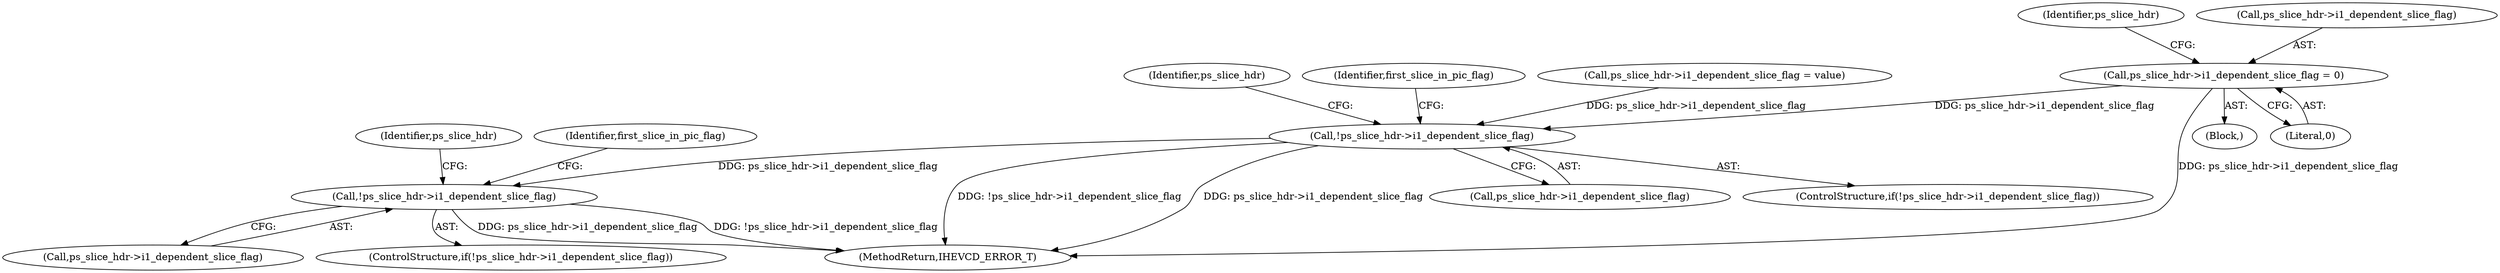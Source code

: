 digraph "0_Android_a1424724a00d62ac5efa0e27953eed66850d662f@pointer" {
"1000467" [label="(Call,ps_slice_hdr->i1_dependent_slice_flag = 0)"];
"1000550" [label="(Call,!ps_slice_hdr->i1_dependent_slice_flag)"];
"1002445" [label="(Call,!ps_slice_hdr->i1_dependent_slice_flag)"];
"1000474" [label="(Identifier,ps_slice_hdr)"];
"1002606" [label="(MethodReturn,IHEVCD_ERROR_T)"];
"1002446" [label="(Call,ps_slice_hdr->i1_dependent_slice_flag)"];
"1000557" [label="(Identifier,ps_slice_hdr)"];
"1000466" [label="(Block,)"];
"1000471" [label="(Literal,0)"];
"1000550" [label="(Call,!ps_slice_hdr->i1_dependent_slice_flag)"];
"1001617" [label="(Identifier,first_slice_in_pic_flag)"];
"1000467" [label="(Call,ps_slice_hdr->i1_dependent_slice_flag = 0)"];
"1000551" [label="(Call,ps_slice_hdr->i1_dependent_slice_flag)"];
"1002444" [label="(ControlStructure,if(!ps_slice_hdr->i1_dependent_slice_flag))"];
"1000468" [label="(Call,ps_slice_hdr->i1_dependent_slice_flag)"];
"1002452" [label="(Identifier,ps_slice_hdr)"];
"1002445" [label="(Call,!ps_slice_hdr->i1_dependent_slice_flag)"];
"1002489" [label="(Identifier,first_slice_in_pic_flag)"];
"1000460" [label="(Call,ps_slice_hdr->i1_dependent_slice_flag = value)"];
"1000549" [label="(ControlStructure,if(!ps_slice_hdr->i1_dependent_slice_flag))"];
"1000467" -> "1000466"  [label="AST: "];
"1000467" -> "1000471"  [label="CFG: "];
"1000468" -> "1000467"  [label="AST: "];
"1000471" -> "1000467"  [label="AST: "];
"1000474" -> "1000467"  [label="CFG: "];
"1000467" -> "1002606"  [label="DDG: ps_slice_hdr->i1_dependent_slice_flag"];
"1000467" -> "1000550"  [label="DDG: ps_slice_hdr->i1_dependent_slice_flag"];
"1000550" -> "1000549"  [label="AST: "];
"1000550" -> "1000551"  [label="CFG: "];
"1000551" -> "1000550"  [label="AST: "];
"1000557" -> "1000550"  [label="CFG: "];
"1001617" -> "1000550"  [label="CFG: "];
"1000550" -> "1002606"  [label="DDG: !ps_slice_hdr->i1_dependent_slice_flag"];
"1000550" -> "1002606"  [label="DDG: ps_slice_hdr->i1_dependent_slice_flag"];
"1000460" -> "1000550"  [label="DDG: ps_slice_hdr->i1_dependent_slice_flag"];
"1000550" -> "1002445"  [label="DDG: ps_slice_hdr->i1_dependent_slice_flag"];
"1002445" -> "1002444"  [label="AST: "];
"1002445" -> "1002446"  [label="CFG: "];
"1002446" -> "1002445"  [label="AST: "];
"1002452" -> "1002445"  [label="CFG: "];
"1002489" -> "1002445"  [label="CFG: "];
"1002445" -> "1002606"  [label="DDG: ps_slice_hdr->i1_dependent_slice_flag"];
"1002445" -> "1002606"  [label="DDG: !ps_slice_hdr->i1_dependent_slice_flag"];
}
